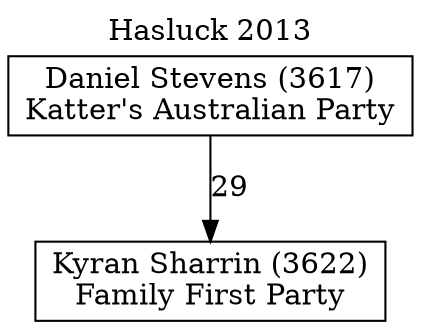 // House preference flow
digraph "Kyran Sharrin (3622)_Hasluck_2013" {
	graph [label="Hasluck 2013" labelloc=t mclimit=10]
	node [shape=box]
	"Kyran Sharrin (3622)" [label="Kyran Sharrin (3622)
Family First Party"]
	"Daniel Stevens (3617)" [label="Daniel Stevens (3617)
Katter's Australian Party"]
	"Daniel Stevens (3617)" -> "Kyran Sharrin (3622)" [label=29]
}
